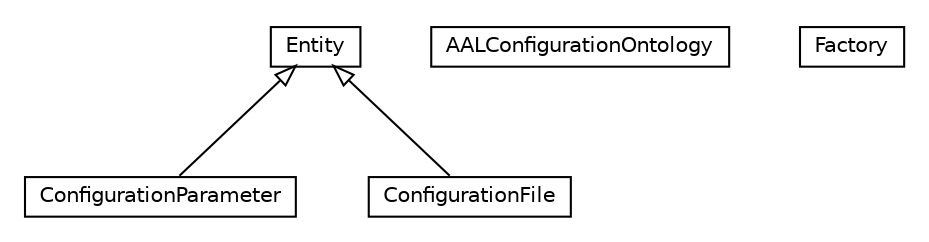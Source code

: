 #!/usr/local/bin/dot
#
# Class diagram 
# Generated by UMLGraph version R5_6-24-gf6e263 (http://www.umlgraph.org/)
#

digraph G {
	edge [fontname="Helvetica",fontsize=10,labelfontname="Helvetica",labelfontsize=10];
	node [fontname="Helvetica",fontsize=10,shape=plaintext];
	nodesep=0.25;
	ranksep=0.5;
	// org.universAAL.middleware.managers.configuration.core.owl.ConfigurationParameter
	c507262 [label=<<table title="org.universAAL.middleware.managers.configuration.core.owl.ConfigurationParameter" border="0" cellborder="1" cellspacing="0" cellpadding="2" port="p" href="./ConfigurationParameter.html">
		<tr><td><table border="0" cellspacing="0" cellpadding="1">
<tr><td align="center" balign="center"> ConfigurationParameter </td></tr>
		</table></td></tr>
		</table>>, URL="./ConfigurationParameter.html", fontname="Helvetica", fontcolor="black", fontsize=10.0];
	// org.universAAL.middleware.managers.configuration.core.owl.ConfigurationFile
	c507263 [label=<<table title="org.universAAL.middleware.managers.configuration.core.owl.ConfigurationFile" border="0" cellborder="1" cellspacing="0" cellpadding="2" port="p" href="./ConfigurationFile.html">
		<tr><td><table border="0" cellspacing="0" cellpadding="1">
<tr><td align="center" balign="center"> ConfigurationFile </td></tr>
		</table></td></tr>
		</table>>, URL="./ConfigurationFile.html", fontname="Helvetica", fontcolor="black", fontsize=10.0];
	// org.universAAL.middleware.managers.configuration.core.owl.AALConfigurationOntology
	c507264 [label=<<table title="org.universAAL.middleware.managers.configuration.core.owl.AALConfigurationOntology" border="0" cellborder="1" cellspacing="0" cellpadding="2" port="p" href="./AALConfigurationOntology.html">
		<tr><td><table border="0" cellspacing="0" cellpadding="1">
<tr><td align="center" balign="center"> AALConfigurationOntology </td></tr>
		</table></td></tr>
		</table>>, URL="./AALConfigurationOntology.html", fontname="Helvetica", fontcolor="black", fontsize=10.0];
	// org.universAAL.middleware.managers.configuration.core.owl.AALConfigurationOntology.Factory
	c507265 [label=<<table title="org.universAAL.middleware.managers.configuration.core.owl.AALConfigurationOntology.Factory" border="0" cellborder="1" cellspacing="0" cellpadding="2" port="p" href="./AALConfigurationOntology.Factory.html">
		<tr><td><table border="0" cellspacing="0" cellpadding="1">
<tr><td align="center" balign="center"> Factory </td></tr>
		</table></td></tr>
		</table>>, URL="./AALConfigurationOntology.Factory.html", fontname="Helvetica", fontcolor="black", fontsize=10.0];
	// org.universAAL.middleware.managers.configuration.core.owl.Entity
	c507266 [label=<<table title="org.universAAL.middleware.managers.configuration.core.owl.Entity" border="0" cellborder="1" cellspacing="0" cellpadding="2" port="p" href="./Entity.html">
		<tr><td><table border="0" cellspacing="0" cellpadding="1">
<tr><td align="center" balign="center"> Entity </td></tr>
		</table></td></tr>
		</table>>, URL="./Entity.html", fontname="Helvetica", fontcolor="black", fontsize=10.0];
	//org.universAAL.middleware.managers.configuration.core.owl.ConfigurationParameter extends org.universAAL.middleware.managers.configuration.core.owl.Entity
	c507266:p -> c507262:p [dir=back,arrowtail=empty];
	//org.universAAL.middleware.managers.configuration.core.owl.ConfigurationFile extends org.universAAL.middleware.managers.configuration.core.owl.Entity
	c507266:p -> c507263:p [dir=back,arrowtail=empty];
}

